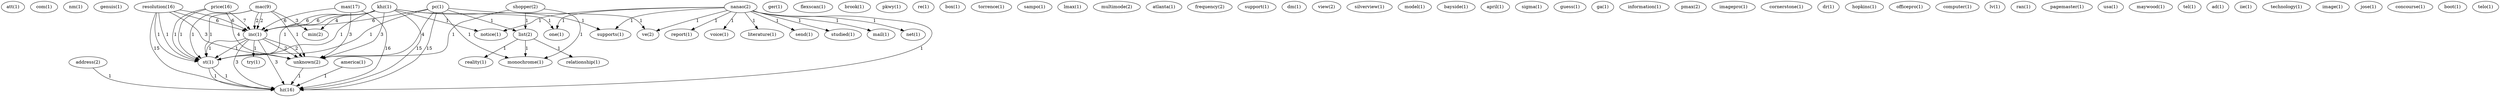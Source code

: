 digraph G {
  att [ label="att(1)" ];
  com [ label="com(1)" ];
  nm [ label="nm(1)" ];
  genuis [ label="genuis(1)" ];
  address [ label="address(2)" ];
  hz [ label="hz(16)" ];
  khz [ label="khz(1)" ];
  min [ label="min(2)" ];
  notice [ label="notice(1)" ];
  one [ label="one(1)" ];
  inc [ label="inc(3)" ];
  st [ label="st(1)" ];
  st [ label="st(1)" ];
  supports [ label="supports(1)" ];
  inc [ label="inc(1)" ];
  unknown [ label="unknown(2)" ];
  nanao [ label="nanao(2)" ];
  report [ label="report(1)" ];
  voice [ label="voice(1)" ];
  literature [ label="literature(1)" ];
  send [ label="send(1)" ];
  studied [ label="studied(1)" ];
  mail [ label="mail(1)" ];
  net [ label="net(1)" ];
  ve [ label="ve(2)" ];
  ger [ label="ger(1)" ];
  flexscan [ label="flexscan(1)" ];
  brook [ label="brook(1)" ];
  mac [ label="mac(9)" ];
  pkwy [ label="pkwy(1)" ];
  re [ label="re(1)" ];
  box [ label="box(1)" ];
  torrence [ label="torrence(1)" ];
  sampo [ label="sampo(1)" ];
  lmax [ label="lmax(1)" ];
  multimode [ label="multimode(2)" ];
  atlanta [ label="atlanta(1)" ];
  frequency [ label="frequency(2)" ];
  america [ label="america(1)" ];
  support [ label="support(1)" ];
  dm [ label="dm(1)" ];
  view [ label="view(2)" ];
  silverview [ label="silverview(1)" ];
  model [ label="model(1)" ];
  bayside [ label="bayside(1)" ];
  shopper [ label="shopper(2)" ];
  list [ label="list(2)" ];
  monochrome [ label="monochrome(1)" ];
  april [ label="april(1)" ];
  sigma [ label="sigma(1)" ];
  guess [ label="guess(1)" ];
  ga [ label="ga(1)" ];
  information [ label="information(1)" ];
  pmax [ label="pmax(2)" ];
  imagepro [ label="imagepro(1)" ];
  cornerstone [ label="cornerstone(1)" ];
  dr [ label="dr(1)" ];
  resolution [ label="resolution(16)" ];
  try [ label="try(1)" ];
  hopkins [ label="hopkins(1)" ];
  price [ label="price(16)" ];
  officepro [ label="officepro(1)" ];
  computer [ label="computer(1)" ];
  lv [ label="lv(1)" ];
  ran [ label="ran(1)" ];
  pagemaster [ label="pagemaster(1)" ];
  pc [ label="pc(1)" ];
  usa [ label="usa(1)" ];
  maywood [ label="maywood(1)" ];
  tel [ label="tel(1)" ];
  reality [ label="reality(1)" ];
  relationship [ label="relationship(1)" ];
  ad [ label="ad(1)" ];
  iie [ label="iie(1)" ];
  technology [ label="technology(1)" ];
  image [ label="image(1)" ];
  jose [ label="jose(1)" ];
  concourse [ label="concourse(1)" ];
  boot [ label="boot(1)" ];
  max [ label="max(17)" ];
  telo [ label="telo(1)" ];
  address -> hz [ label="1" ];
  khz -> min [ label="4" ];
  khz -> notice [ label="1" ];
  khz -> one [ label="1" ];
  khz -> inc [ label="6" ];
  khz -> st [ label="1" ];
  khz -> st [ label="1" ];
  khz -> supports [ label="1" ];
  khz -> inc [ label="6" ];
  khz -> unknown [ label="3" ];
  khz -> hz [ label="15" ];
  nanao -> notice [ label="1" ];
  nanao -> report [ label="1" ];
  nanao -> voice [ label="1" ];
  nanao -> literature [ label="1" ];
  nanao -> one [ label="1" ];
  nanao -> send [ label="1" ];
  nanao -> studied [ label="1" ];
  nanao -> mail [ label="1" ];
  nanao -> net [ label="1" ];
  nanao -> supports [ label="1" ];
  nanao -> ve [ label="1" ];
  nanao -> hz [ label="1" ];
  mac -> min [ label="3" ];
  mac -> inc [ label="2" ];
  mac -> st [ label="1" ];
  mac -> st [ label="1" ];
  mac -> inc [ label="2" ];
  mac -> unknown [ label="1" ];
  america -> hz [ label="1" ];
  shopper -> list [ label="1" ];
  shopper -> monochrome [ label="1" ];
  shopper -> unknown [ label="1" ];
  resolution -> inc [ label="6" ];
  resolution -> st [ label="1" ];
  resolution -> st [ label="1" ];
  resolution -> inc [ label="6" ];
  resolution -> unknown [ label="3" ];
  resolution -> hz [ label="15" ];
  inc -> st [ label="1" ];
  inc -> try [ label="1" ];
  inc -> st [ label="1" ];
  inc -> unknown [ label="2" ];
  inc -> hz [ label="3" ];
  price -> st [ label="1" ];
  price -> st [ label="1" ];
  price -> inc [ label="7" ];
  price -> unknown [ label="4" ];
  st -> hz [ label="1" ];
  pc -> st [ label="1" ];
  pc -> list [ label="1" ];
  pc -> monochrome [ label="1" ];
  pc -> inc [ label="6" ];
  pc -> unknown [ label="4" ];
  pc -> ve [ label="1" ];
  pc -> hz [ label="15" ];
  st -> hz [ label="1" ];
  list -> monochrome [ label="1" ];
  list -> reality [ label="1" ];
  list -> relationship [ label="1" ];
  max -> inc [ label="6" ];
  max -> unknown [ label="3" ];
  max -> hz [ label="16" ];
  inc -> unknown [ label="2" ];
  inc -> hz [ label="3" ];
  unknown -> hz [ label="1" ];
}
